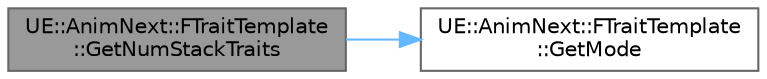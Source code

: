 digraph "UE::AnimNext::FTraitTemplate::GetNumStackTraits"
{
 // INTERACTIVE_SVG=YES
 // LATEX_PDF_SIZE
  bgcolor="transparent";
  edge [fontname=Helvetica,fontsize=10,labelfontname=Helvetica,labelfontsize=10];
  node [fontname=Helvetica,fontsize=10,shape=box,height=0.2,width=0.4];
  rankdir="LR";
  Node1 [id="Node000001",label="UE::AnimNext::FTraitTemplate\l::GetNumStackTraits",height=0.2,width=0.4,color="gray40", fillcolor="grey60", style="filled", fontcolor="black",tooltip=" "];
  Node1 -> Node2 [id="edge1_Node000001_Node000002",color="steelblue1",style="solid",tooltip=" "];
  Node2 [id="Node000002",label="UE::AnimNext::FTraitTemplate\l::GetMode",height=0.2,width=0.4,color="grey40", fillcolor="white", style="filled",URL="$d9/d1d/structUE_1_1AnimNext_1_1FTraitTemplate.html#ae19ac918c9c41ddea8064f4c997ea32d",tooltip=" "];
}
